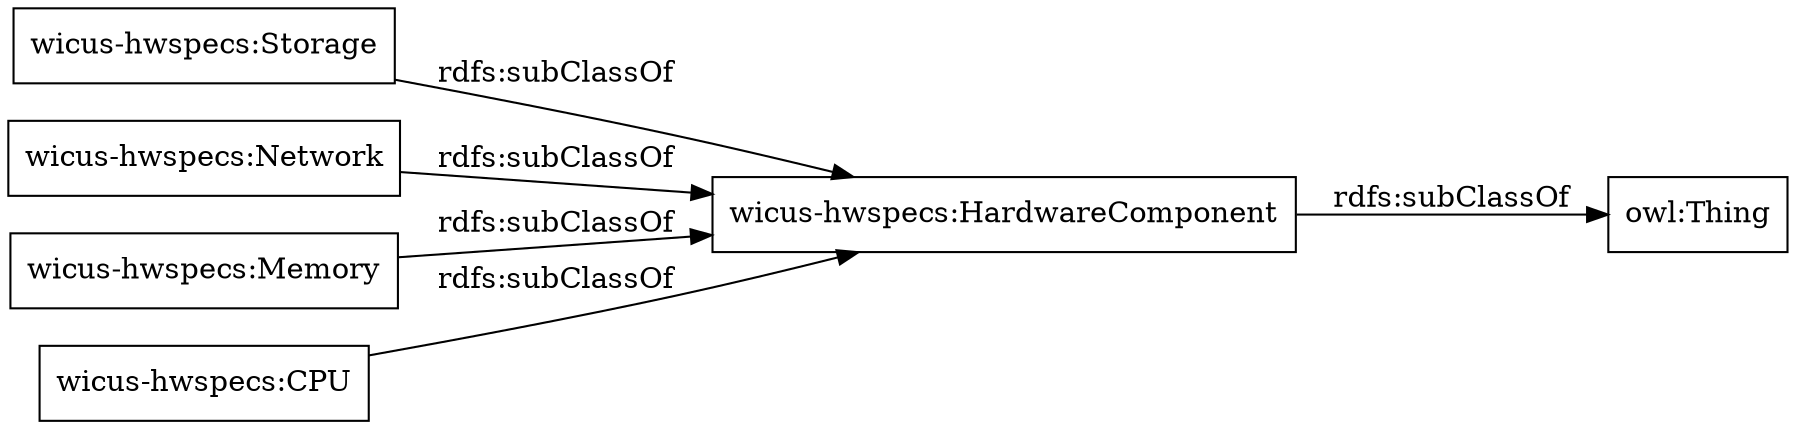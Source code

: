digraph ar2dtool_diagram { 
rankdir=LR;
size="1000"
node [shape = rectangle, color="black"]; "owl:Thing" "wicus-hwspecs:Storage" "wicus-hwspecs:Network" "wicus-hwspecs:Memory" "wicus-hwspecs:HardwareComponent" "wicus-hwspecs:CPU" ; /*classes style*/
	"wicus-hwspecs:HardwareComponent" -> "owl:Thing" [ label = "rdfs:subClassOf" ];
	"wicus-hwspecs:CPU" -> "wicus-hwspecs:HardwareComponent" [ label = "rdfs:subClassOf" ];
	"wicus-hwspecs:Network" -> "wicus-hwspecs:HardwareComponent" [ label = "rdfs:subClassOf" ];
	"wicus-hwspecs:Storage" -> "wicus-hwspecs:HardwareComponent" [ label = "rdfs:subClassOf" ];
	"wicus-hwspecs:Memory" -> "wicus-hwspecs:HardwareComponent" [ label = "rdfs:subClassOf" ];

}
